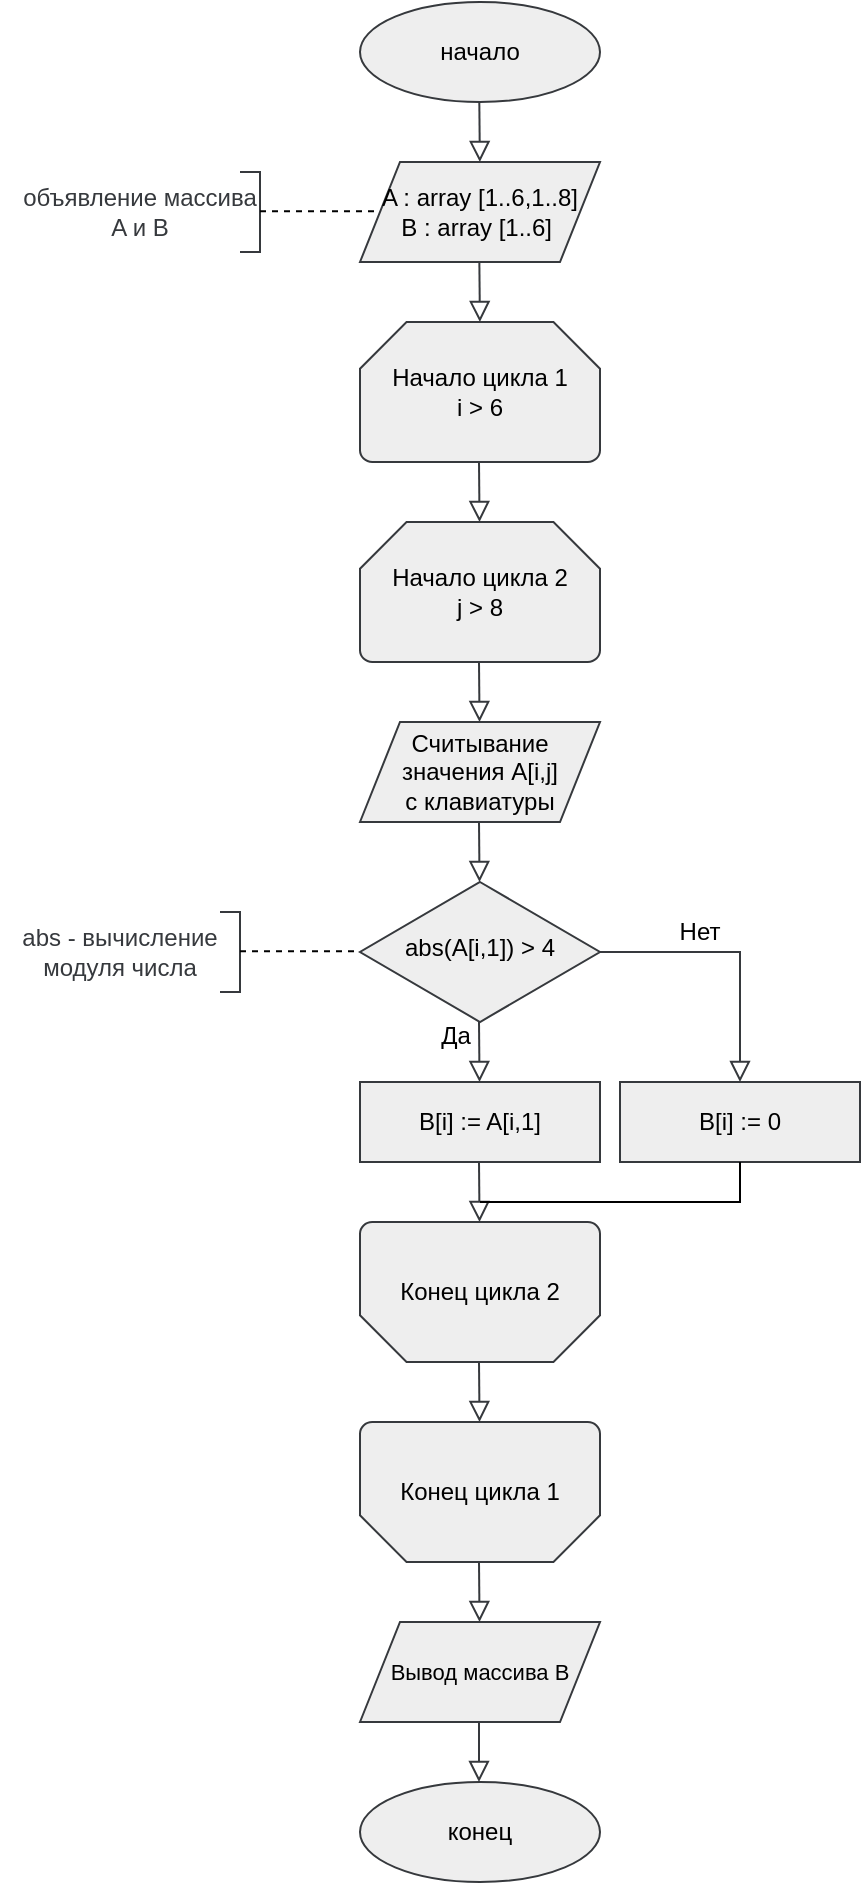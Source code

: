 <mxfile version="22.1.2" type="device">
  <diagram id="C5RBs43oDa-KdzZeNtuy" name="Page-1">
    <mxGraphModel dx="1261" dy="511" grid="1" gridSize="10" guides="1" tooltips="1" connect="1" arrows="1" fold="1" page="1" pageScale="1" pageWidth="827" pageHeight="1169" background="none" math="0" shadow="0">
      <root>
        <mxCell id="WIyWlLk6GJQsqaUBKTNV-0" />
        <mxCell id="WIyWlLk6GJQsqaUBKTNV-1" parent="WIyWlLk6GJQsqaUBKTNV-0" />
        <mxCell id="O6kwRCL_06sW0Yhjf2Mc-2" value="начало" style="ellipse;whiteSpace=wrap;html=1;strokeColor=#36393d;fillColor=#eeeeee;fontColor=#000000;" parent="WIyWlLk6GJQsqaUBKTNV-1" vertex="1">
          <mxGeometry x="-620" y="40" width="120" height="50" as="geometry" />
        </mxCell>
        <mxCell id="CJra_WSzJUt3smpGOyG3-4" value="Начало цикла 1&lt;br&gt;i &amp;gt; 6" style="strokeWidth=1;html=1;shape=mxgraph.flowchart.loop_limit;whiteSpace=wrap;strokeColor=#36393d;fillColor=#eeeeee;fontColor=#000000;" parent="WIyWlLk6GJQsqaUBKTNV-1" vertex="1">
          <mxGeometry x="-620" y="200" width="120" height="70" as="geometry" />
        </mxCell>
        <mxCell id="CJra_WSzJUt3smpGOyG3-6" value="" style="rounded=0;html=1;jettySize=auto;orthogonalLoop=1;fontSize=11;endArrow=block;endFill=0;endSize=8;strokeWidth=1;shadow=0;labelBackgroundColor=none;edgeStyle=orthogonalEdgeStyle;strokeColor=#36393d;fillColor=#eeeeee;fontColor=#000000;" parent="WIyWlLk6GJQsqaUBKTNV-1" edge="1">
          <mxGeometry relative="1" as="geometry">
            <mxPoint x="-560.5" y="550" as="sourcePoint" />
            <mxPoint x="-560.23" y="580" as="targetPoint" />
          </mxGeometry>
        </mxCell>
        <mxCell id="CJra_WSzJUt3smpGOyG3-8" value="A : array [1..6,1..8]&lt;br&gt;B : array [1..6]&amp;nbsp;" style="shape=parallelogram;perimeter=parallelogramPerimeter;whiteSpace=wrap;html=1;fixedSize=1;strokeColor=#36393d;fillColor=#eeeeee;fontColor=#000000;" parent="WIyWlLk6GJQsqaUBKTNV-1" vertex="1">
          <mxGeometry x="-620" y="120" width="120" height="50" as="geometry" />
        </mxCell>
        <mxCell id="CJra_WSzJUt3smpGOyG3-32" value="" style="rounded=0;html=1;jettySize=auto;orthogonalLoop=1;fontSize=11;endArrow=block;endFill=0;endSize=8;strokeWidth=1;shadow=0;labelBackgroundColor=none;edgeStyle=orthogonalEdgeStyle;strokeColor=#36393d;fillColor=#eeeeee;fontColor=#000000;" parent="WIyWlLk6GJQsqaUBKTNV-1" edge="1">
          <mxGeometry relative="1" as="geometry">
            <mxPoint x="-560.34" y="90" as="sourcePoint" />
            <mxPoint x="-560.07" y="120" as="targetPoint" />
          </mxGeometry>
        </mxCell>
        <mxCell id="CJra_WSzJUt3smpGOyG3-35" value="" style="rounded=0;html=1;jettySize=auto;orthogonalLoop=1;fontSize=11;endArrow=block;endFill=0;endSize=8;strokeWidth=1;shadow=0;labelBackgroundColor=none;edgeStyle=orthogonalEdgeStyle;strokeColor=#36393d;fillColor=#eeeeee;fontColor=#000000;" parent="WIyWlLk6GJQsqaUBKTNV-1" edge="1">
          <mxGeometry relative="1" as="geometry">
            <mxPoint x="-560.32" y="170" as="sourcePoint" />
            <mxPoint x="-560.05" y="200" as="targetPoint" />
          </mxGeometry>
        </mxCell>
        <mxCell id="Kg9K-jLbq-SvP9runcIR-1" value="" style="rounded=0;html=1;jettySize=auto;orthogonalLoop=1;fontSize=11;endArrow=block;endFill=0;endSize=8;strokeWidth=1;shadow=0;labelBackgroundColor=none;edgeStyle=orthogonalEdgeStyle;strokeColor=#36393d;fillColor=#eeeeee;fontColor=#000000;" parent="WIyWlLk6GJQsqaUBKTNV-1" edge="1">
          <mxGeometry relative="1" as="geometry">
            <mxPoint x="-560.5" y="370" as="sourcePoint" />
            <mxPoint x="-560.23" y="400" as="targetPoint" />
          </mxGeometry>
        </mxCell>
        <mxCell id="Kg9K-jLbq-SvP9runcIR-3" value="" style="rounded=0;html=1;jettySize=auto;orthogonalLoop=1;fontSize=11;endArrow=block;endFill=0;endSize=8;strokeWidth=1;shadow=0;labelBackgroundColor=none;edgeStyle=orthogonalEdgeStyle;strokeColor=#36393d;fillColor=#eeeeee;fontColor=#000000;" parent="WIyWlLk6GJQsqaUBKTNV-1" edge="1">
          <mxGeometry relative="1" as="geometry">
            <mxPoint x="-560.5" y="450" as="sourcePoint" />
            <mxPoint x="-560.23" y="480" as="targetPoint" />
          </mxGeometry>
        </mxCell>
        <mxCell id="Kg9K-jLbq-SvP9runcIR-16" value="Конец цикла 2" style="strokeWidth=1;html=1;shape=mxgraph.flowchart.loop_limit;whiteSpace=wrap;strokeColor=#36393d;fillColor=#eeeeee;fontColor=#000000;direction=west;" parent="WIyWlLk6GJQsqaUBKTNV-1" vertex="1">
          <mxGeometry x="-620" y="650" width="120" height="70" as="geometry" />
        </mxCell>
        <mxCell id="Kg9K-jLbq-SvP9runcIR-18" value="конец" style="ellipse;whiteSpace=wrap;html=1;strokeColor=#36393d;fillColor=#eeeeee;fontColor=#000000;" parent="WIyWlLk6GJQsqaUBKTNV-1" vertex="1">
          <mxGeometry x="-620" y="930" width="120" height="50" as="geometry" />
        </mxCell>
        <mxCell id="SMtHybRJAJT8ehfguQuV-20" value="" style="rounded=0;html=1;jettySize=auto;orthogonalLoop=1;fontSize=11;endArrow=block;endFill=0;endSize=8;strokeWidth=1;shadow=0;labelBackgroundColor=none;edgeStyle=orthogonalEdgeStyle;strokeColor=#36393d;fillColor=#eeeeee;fontColor=#000000;" parent="WIyWlLk6GJQsqaUBKTNV-1" edge="1">
          <mxGeometry relative="1" as="geometry">
            <mxPoint x="-560.5" y="900" as="sourcePoint" />
            <mxPoint x="-560.5" y="930" as="targetPoint" />
          </mxGeometry>
        </mxCell>
        <mxCell id="2xioK6IHDwXSdCJLh5u1-2" value="" style="rounded=0;html=1;jettySize=auto;orthogonalLoop=1;fontSize=11;endArrow=block;endFill=0;endSize=8;strokeWidth=1;shadow=0;labelBackgroundColor=none;edgeStyle=orthogonalEdgeStyle;strokeColor=#36393d;fillColor=#eeeeee;fontColor=#000000;" parent="WIyWlLk6GJQsqaUBKTNV-1" edge="1">
          <mxGeometry relative="1" as="geometry">
            <mxPoint x="-560.5" y="720" as="sourcePoint" />
            <mxPoint x="-560.23" y="750" as="targetPoint" />
          </mxGeometry>
        </mxCell>
        <mxCell id="2xioK6IHDwXSdCJLh5u1-3" value="&lt;span style=&quot;font-size: 11px;&quot;&gt;Вывод массива B&lt;/span&gt;" style="shape=parallelogram;perimeter=parallelogramPerimeter;whiteSpace=wrap;html=1;fixedSize=1;strokeColor=#36393d;fillColor=#eeeeee;fontColor=#000000;" parent="WIyWlLk6GJQsqaUBKTNV-1" vertex="1">
          <mxGeometry x="-620" y="850" width="120" height="50" as="geometry" />
        </mxCell>
        <mxCell id="igNxfUoESS7doEl0TZz6-1" value="" style="rounded=0;html=1;jettySize=auto;orthogonalLoop=1;fontSize=11;endArrow=block;endFill=0;endSize=8;strokeWidth=1;shadow=0;labelBackgroundColor=none;edgeStyle=orthogonalEdgeStyle;strokeColor=#36393d;fillColor=#eeeeee;fontColor=#000000;" parent="WIyWlLk6GJQsqaUBKTNV-1" edge="1">
          <mxGeometry relative="1" as="geometry">
            <mxPoint x="-560.5" y="270" as="sourcePoint" />
            <mxPoint x="-560.23" y="300" as="targetPoint" />
          </mxGeometry>
        </mxCell>
        <mxCell id="pQWmkz21Sc7zjETpaTld-0" value="B[i] := A[i,1]" style="rounded=0;whiteSpace=wrap;html=1;strokeColor=#36393d;fillColor=#eeeeee;fontColor=#000000;" parent="WIyWlLk6GJQsqaUBKTNV-1" vertex="1">
          <mxGeometry x="-620" y="580" width="120" height="40" as="geometry" />
        </mxCell>
        <mxCell id="pQWmkz21Sc7zjETpaTld-2" value="" style="rounded=0;html=1;jettySize=auto;orthogonalLoop=1;fontSize=11;endArrow=block;endFill=0;endSize=8;strokeWidth=1;shadow=0;labelBackgroundColor=none;edgeStyle=orthogonalEdgeStyle;strokeColor=#36393d;fillColor=#eeeeee;fontColor=#000000;exitX=1;exitY=0.5;exitDx=0;exitDy=0;entryX=0.5;entryY=0;entryDx=0;entryDy=0;" parent="WIyWlLk6GJQsqaUBKTNV-1" source="J6JxwyeTmuK8CFhQOKK1-1" target="TEse0uOKwpzCUFsoXq1P-0" edge="1">
          <mxGeometry relative="1" as="geometry">
            <mxPoint x="-481.0" y="520" as="sourcePoint" />
            <mxPoint x="-440" y="580" as="targetPoint" />
            <Array as="points">
              <mxPoint x="-430" y="515" />
            </Array>
          </mxGeometry>
        </mxCell>
        <mxCell id="pQWmkz21Sc7zjETpaTld-4" value="" style="rounded=0;html=1;jettySize=auto;orthogonalLoop=1;fontSize=11;endArrow=block;endFill=0;endSize=8;strokeWidth=1;shadow=0;labelBackgroundColor=none;edgeStyle=orthogonalEdgeStyle;strokeColor=#36393d;fillColor=#eeeeee;fontColor=#000000;" parent="WIyWlLk6GJQsqaUBKTNV-1" edge="1">
          <mxGeometry relative="1" as="geometry">
            <mxPoint x="-560.5" y="620" as="sourcePoint" />
            <mxPoint x="-560.23" y="650" as="targetPoint" />
          </mxGeometry>
        </mxCell>
        <mxCell id="J6JxwyeTmuK8CFhQOKK1-1" value="&lt;font style=&quot;&quot;&gt;&lt;font style=&quot;font-size: 12px;&quot;&gt;abs(A[i,1]) &amp;gt; 4&lt;/font&gt;&lt;br&gt;&lt;/font&gt;" style="rhombus;whiteSpace=wrap;html=1;shadow=0;fontFamily=Helvetica;fontSize=12;align=center;strokeWidth=1;spacing=6;spacingTop=-4;strokeColor=#36393d;fillColor=#eeeeee;fontColor=#000000;" parent="WIyWlLk6GJQsqaUBKTNV-1" vertex="1">
          <mxGeometry x="-620" y="480" width="120" height="70" as="geometry" />
        </mxCell>
        <mxCell id="J6JxwyeTmuK8CFhQOKK1-3" value="Начало цикла 2&lt;br&gt;j &amp;gt; 8" style="strokeWidth=1;html=1;shape=mxgraph.flowchart.loop_limit;whiteSpace=wrap;strokeColor=#36393d;fillColor=#eeeeee;fontColor=#000000;" parent="WIyWlLk6GJQsqaUBKTNV-1" vertex="1">
          <mxGeometry x="-620" y="300" width="120" height="70" as="geometry" />
        </mxCell>
        <mxCell id="J6JxwyeTmuK8CFhQOKK1-4" value="&lt;font style=&quot;&quot;&gt;Считывание значения A[i,j]&lt;br&gt;с клавиатуры&lt;br&gt;&lt;/font&gt;" style="shape=parallelogram;perimeter=parallelogramPerimeter;whiteSpace=wrap;html=1;fixedSize=1;strokeColor=#36393d;fillColor=#eeeeee;fontColor=#000000;" parent="WIyWlLk6GJQsqaUBKTNV-1" vertex="1">
          <mxGeometry x="-620" y="400" width="120" height="50" as="geometry" />
        </mxCell>
        <mxCell id="J6JxwyeTmuK8CFhQOKK1-7" value="" style="rounded=0;html=1;jettySize=auto;orthogonalLoop=1;fontSize=11;endArrow=block;endFill=0;endSize=8;strokeWidth=1;shadow=0;labelBackgroundColor=none;edgeStyle=orthogonalEdgeStyle;strokeColor=#36393d;fillColor=#eeeeee;fontColor=#000000;" parent="WIyWlLk6GJQsqaUBKTNV-1" edge="1">
          <mxGeometry relative="1" as="geometry">
            <mxPoint x="-560.5" y="820" as="sourcePoint" />
            <mxPoint x="-560.23" y="850" as="targetPoint" />
          </mxGeometry>
        </mxCell>
        <mxCell id="TEse0uOKwpzCUFsoXq1P-0" value="B[i] := 0" style="rounded=0;whiteSpace=wrap;html=1;strokeColor=#36393d;fillColor=#eeeeee;fontColor=#000000;" parent="WIyWlLk6GJQsqaUBKTNV-1" vertex="1">
          <mxGeometry x="-490" y="580" width="120" height="40" as="geometry" />
        </mxCell>
        <mxCell id="TEse0uOKwpzCUFsoXq1P-1" value="" style="endArrow=none;html=1;rounded=0;entryX=0.5;entryY=1;entryDx=0;entryDy=0;" parent="WIyWlLk6GJQsqaUBKTNV-1" target="TEse0uOKwpzCUFsoXq1P-0" edge="1">
          <mxGeometry width="50" height="50" relative="1" as="geometry">
            <mxPoint x="-560" y="640" as="sourcePoint" />
            <mxPoint x="-420" y="660" as="targetPoint" />
            <Array as="points">
              <mxPoint x="-430" y="640" />
            </Array>
          </mxGeometry>
        </mxCell>
        <mxCell id="TEse0uOKwpzCUFsoXq1P-2" value="Конец цикла 1" style="strokeWidth=1;html=1;shape=mxgraph.flowchart.loop_limit;whiteSpace=wrap;strokeColor=#36393d;fillColor=#eeeeee;fontColor=#000000;direction=west;" parent="WIyWlLk6GJQsqaUBKTNV-1" vertex="1">
          <mxGeometry x="-620" y="750" width="120" height="70" as="geometry" />
        </mxCell>
        <mxCell id="Q4K-c5b7vfP048jkjyBJ-0" value="" style="strokeWidth=1;html=1;shape=mxgraph.flowchart.annotation_1;align=left;pointerEvents=1;direction=east;strokeColor=#36393d;rotation=-180;" vertex="1" parent="WIyWlLk6GJQsqaUBKTNV-1">
          <mxGeometry x="-680" y="125" width="10" height="40" as="geometry" />
        </mxCell>
        <mxCell id="Q4K-c5b7vfP048jkjyBJ-1" value="объявление массива A и B" style="text;html=1;strokeColor=none;fillColor=none;align=center;verticalAlign=middle;whiteSpace=wrap;rounded=0;fontColor=#36393d;" vertex="1" parent="WIyWlLk6GJQsqaUBKTNV-1">
          <mxGeometry x="-790" y="130" width="120" height="30" as="geometry" />
        </mxCell>
        <mxCell id="Q4K-c5b7vfP048jkjyBJ-2" value="" style="endArrow=none;dashed=1;html=1;rounded=0;exitX=1;exitY=0.5;exitDx=0;exitDy=0;entryX=0;entryY=0.5;entryDx=0;entryDy=0;" edge="1" parent="WIyWlLk6GJQsqaUBKTNV-1">
          <mxGeometry width="50" height="50" relative="1" as="geometry">
            <mxPoint x="-670" y="144.6" as="sourcePoint" />
            <mxPoint x="-610" y="144.6" as="targetPoint" />
            <Array as="points">
              <mxPoint x="-640" y="144.6" />
            </Array>
          </mxGeometry>
        </mxCell>
        <mxCell id="Q4K-c5b7vfP048jkjyBJ-3" value="" style="strokeWidth=1;html=1;shape=mxgraph.flowchart.annotation_1;align=left;pointerEvents=1;direction=east;strokeColor=#36393d;rotation=-180;" vertex="1" parent="WIyWlLk6GJQsqaUBKTNV-1">
          <mxGeometry x="-690" y="495" width="10" height="40" as="geometry" />
        </mxCell>
        <mxCell id="Q4K-c5b7vfP048jkjyBJ-4" value="abs - вычисление модуля числа" style="text;html=1;strokeColor=none;fillColor=none;align=center;verticalAlign=middle;whiteSpace=wrap;rounded=0;fontColor=#36393d;" vertex="1" parent="WIyWlLk6GJQsqaUBKTNV-1">
          <mxGeometry x="-800" y="500" width="120" height="30" as="geometry" />
        </mxCell>
        <mxCell id="Q4K-c5b7vfP048jkjyBJ-5" value="" style="endArrow=none;dashed=1;html=1;rounded=0;exitX=1;exitY=0.5;exitDx=0;exitDy=0;entryX=0;entryY=0.5;entryDx=0;entryDy=0;" edge="1" parent="WIyWlLk6GJQsqaUBKTNV-1">
          <mxGeometry width="50" height="50" relative="1" as="geometry">
            <mxPoint x="-680" y="514.6" as="sourcePoint" />
            <mxPoint x="-620" y="514.6" as="targetPoint" />
            <Array as="points">
              <mxPoint x="-650" y="514.6" />
            </Array>
          </mxGeometry>
        </mxCell>
        <mxCell id="Q4K-c5b7vfP048jkjyBJ-6" value="Да" style="text;html=1;strokeColor=none;fillColor=none;align=center;verticalAlign=middle;whiteSpace=wrap;rounded=0;" vertex="1" parent="WIyWlLk6GJQsqaUBKTNV-1">
          <mxGeometry x="-602" y="542" width="60" height="30" as="geometry" />
        </mxCell>
        <mxCell id="Q4K-c5b7vfP048jkjyBJ-8" value="Нет" style="text;html=1;strokeColor=none;fillColor=none;align=center;verticalAlign=middle;whiteSpace=wrap;rounded=0;" vertex="1" parent="WIyWlLk6GJQsqaUBKTNV-1">
          <mxGeometry x="-480" y="490" width="60" height="30" as="geometry" />
        </mxCell>
      </root>
    </mxGraphModel>
  </diagram>
</mxfile>
